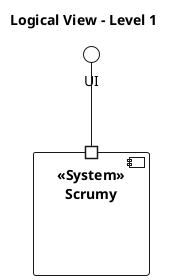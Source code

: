 @startuml

title Logical View - Level 1

<style>
    interface {
        BackgroundColor #white
        LineThickness 1
    }
    port {
        BackgroundColor #white
    }
</style>

component <<System>>\nScrumy {
  port " " as p1
}

UI -- p1

@enduml
